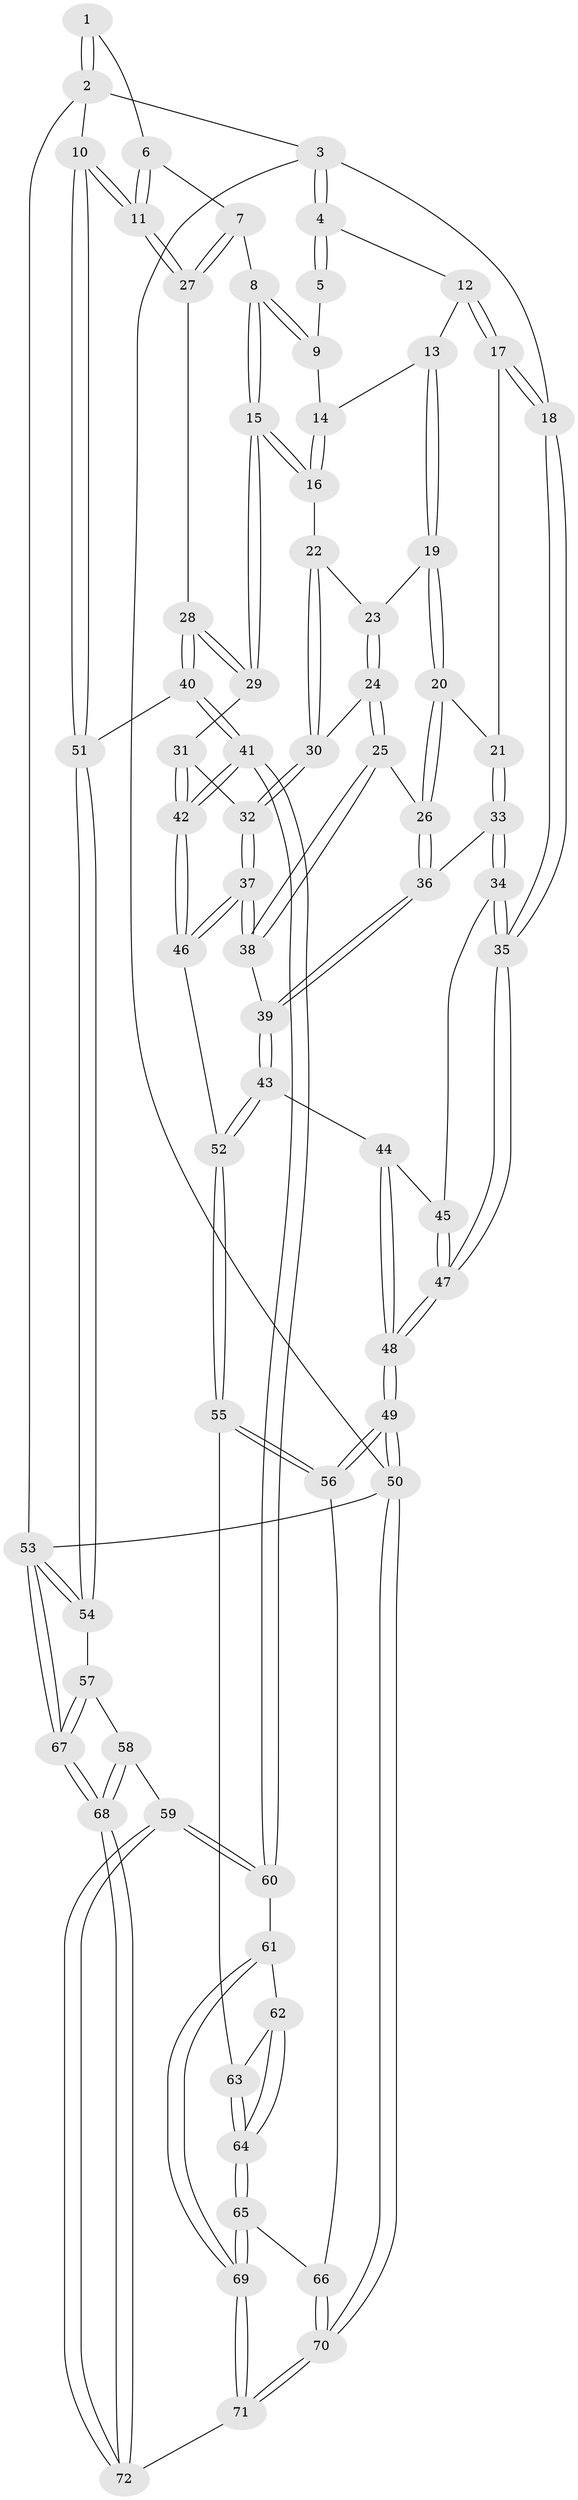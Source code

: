 // coarse degree distribution, {3: 0.21428571428571427, 7: 0.023809523809523808, 5: 0.2857142857142857, 4: 0.35714285714285715, 6: 0.07142857142857142, 2: 0.047619047619047616}
// Generated by graph-tools (version 1.1) at 2025/52/02/27/25 19:52:42]
// undirected, 72 vertices, 177 edges
graph export_dot {
graph [start="1"]
  node [color=gray90,style=filled];
  1 [pos="+0.8570321543463107+0"];
  2 [pos="+1+0"];
  3 [pos="+0+0"];
  4 [pos="+0.13228709070240757+0"];
  5 [pos="+0.6375202589275719+0"];
  6 [pos="+0.8031098989991029+0"];
  7 [pos="+0.7423653085719019+0.1561378527754739"];
  8 [pos="+0.6523559683449992+0.18455140242845144"];
  9 [pos="+0.542023868103906+0.06623707443394984"];
  10 [pos="+1+0.36545083336537354"];
  11 [pos="+0.9676611106353715+0.34016023709229376"];
  12 [pos="+0.20062439228546994+0"];
  13 [pos="+0.3378825571696215+0.12484793329528737"];
  14 [pos="+0.4728105925426304+0.10089976669499569"];
  15 [pos="+0.6118909151483348+0.22974353884528187"];
  16 [pos="+0.5655285529715574+0.22784686902479034"];
  17 [pos="+0.14020152611690503+0.2763359700028862"];
  18 [pos="+0+0"];
  19 [pos="+0.33806062113956725+0.1261597276029015"];
  20 [pos="+0.3088305744995593+0.22006130649970548"];
  21 [pos="+0.1456022926983137+0.2884993023783562"];
  22 [pos="+0.5513936183849381+0.2315249032883251"];
  23 [pos="+0.4197734996453869+0.20249904275162123"];
  24 [pos="+0.45969259360755643+0.32269149952555753"];
  25 [pos="+0.323460962963036+0.3233565169904581"];
  26 [pos="+0.31763868263561834+0.31640534250828845"];
  27 [pos="+0.8872404888531309+0.32720572109880314"];
  28 [pos="+0.7645045238953777+0.39966858855289805"];
  29 [pos="+0.6182338277979148+0.3559946814723284"];
  30 [pos="+0.4654953130002624+0.32723873120850816"];
  31 [pos="+0.614711491100962+0.35877314432546015"];
  32 [pos="+0.49136658111706455+0.3842866888344292"];
  33 [pos="+0.13629928635788893+0.3636559761547785"];
  34 [pos="+0.12929084068420785+0.36894563062388"];
  35 [pos="+0+0.1501246081589181"];
  36 [pos="+0.19016877567684135+0.37479444662527195"];
  37 [pos="+0.41455700505069804+0.5333258958820797"];
  38 [pos="+0.3578110917784768+0.46059724971637533"];
  39 [pos="+0.23834076988181907+0.431057825123972"];
  40 [pos="+0.6901468035884971+0.6258896443533942"];
  41 [pos="+0.609808912798123+0.7254136308713011"];
  42 [pos="+0.582491351800342+0.7005967869158027"];
  43 [pos="+0.17403908917984293+0.5949166679430911"];
  44 [pos="+0.12317109780199158+0.5686678730725573"];
  45 [pos="+0.12461772161110507+0.37824942318865823"];
  46 [pos="+0.42221747234966245+0.5993125335922896"];
  47 [pos="+0+0.5168598014122102"];
  48 [pos="+0+0.6051530429628785"];
  49 [pos="+0+0.7013549895341608"];
  50 [pos="+0+1"];
  51 [pos="+1+0.46761294990556623"];
  52 [pos="+0.24277272354689675+0.6514110098063414"];
  53 [pos="+1+1"];
  54 [pos="+1+0.6330019639148888"];
  55 [pos="+0.2296037209707157+0.686370172258341"];
  56 [pos="+0.17980096294767806+0.7559325429404938"];
  57 [pos="+1+0.6781676846622476"];
  58 [pos="+1+0.7061459364968428"];
  59 [pos="+0.6383057145718202+0.7667642011580841"];
  60 [pos="+0.6106394674942529+0.7280718755982074"];
  61 [pos="+0.40751032897541023+0.8532723657098992"];
  62 [pos="+0.39427398366894423+0.8522628570460098"];
  63 [pos="+0.30551964416659344+0.8100076164975191"];
  64 [pos="+0.2753345946485543+0.8925512348866952"];
  65 [pos="+0.270976306336235+0.8962743451228808"];
  66 [pos="+0.161936656301241+0.8467709089185018"];
  67 [pos="+0.7878491212045754+1"];
  68 [pos="+0.745563641722877+1"];
  69 [pos="+0.32868611851337565+1"];
  70 [pos="+0+1"];
  71 [pos="+0.32843811143774604+1"];
  72 [pos="+0.7351240575063245+1"];
  1 -- 2;
  1 -- 2;
  1 -- 6;
  2 -- 3;
  2 -- 10;
  2 -- 53;
  3 -- 4;
  3 -- 4;
  3 -- 18;
  3 -- 50;
  4 -- 5;
  4 -- 5;
  4 -- 12;
  5 -- 9;
  6 -- 7;
  6 -- 11;
  6 -- 11;
  7 -- 8;
  7 -- 27;
  7 -- 27;
  8 -- 9;
  8 -- 9;
  8 -- 15;
  8 -- 15;
  9 -- 14;
  10 -- 11;
  10 -- 11;
  10 -- 51;
  10 -- 51;
  11 -- 27;
  11 -- 27;
  12 -- 13;
  12 -- 17;
  12 -- 17;
  13 -- 14;
  13 -- 19;
  13 -- 19;
  14 -- 16;
  14 -- 16;
  15 -- 16;
  15 -- 16;
  15 -- 29;
  15 -- 29;
  16 -- 22;
  17 -- 18;
  17 -- 18;
  17 -- 21;
  18 -- 35;
  18 -- 35;
  19 -- 20;
  19 -- 20;
  19 -- 23;
  20 -- 21;
  20 -- 26;
  20 -- 26;
  21 -- 33;
  21 -- 33;
  22 -- 23;
  22 -- 30;
  22 -- 30;
  23 -- 24;
  23 -- 24;
  24 -- 25;
  24 -- 25;
  24 -- 30;
  25 -- 26;
  25 -- 38;
  25 -- 38;
  26 -- 36;
  26 -- 36;
  27 -- 28;
  28 -- 29;
  28 -- 29;
  28 -- 40;
  28 -- 40;
  29 -- 31;
  30 -- 32;
  30 -- 32;
  31 -- 32;
  31 -- 42;
  31 -- 42;
  32 -- 37;
  32 -- 37;
  33 -- 34;
  33 -- 34;
  33 -- 36;
  34 -- 35;
  34 -- 35;
  34 -- 45;
  35 -- 47;
  35 -- 47;
  36 -- 39;
  36 -- 39;
  37 -- 38;
  37 -- 38;
  37 -- 46;
  37 -- 46;
  38 -- 39;
  39 -- 43;
  39 -- 43;
  40 -- 41;
  40 -- 41;
  40 -- 51;
  41 -- 42;
  41 -- 42;
  41 -- 60;
  41 -- 60;
  42 -- 46;
  42 -- 46;
  43 -- 44;
  43 -- 52;
  43 -- 52;
  44 -- 45;
  44 -- 48;
  44 -- 48;
  45 -- 47;
  45 -- 47;
  46 -- 52;
  47 -- 48;
  47 -- 48;
  48 -- 49;
  48 -- 49;
  49 -- 50;
  49 -- 50;
  49 -- 56;
  49 -- 56;
  50 -- 70;
  50 -- 70;
  50 -- 53;
  51 -- 54;
  51 -- 54;
  52 -- 55;
  52 -- 55;
  53 -- 54;
  53 -- 54;
  53 -- 67;
  53 -- 67;
  54 -- 57;
  55 -- 56;
  55 -- 56;
  55 -- 63;
  56 -- 66;
  57 -- 58;
  57 -- 67;
  57 -- 67;
  58 -- 59;
  58 -- 68;
  58 -- 68;
  59 -- 60;
  59 -- 60;
  59 -- 72;
  59 -- 72;
  60 -- 61;
  61 -- 62;
  61 -- 69;
  61 -- 69;
  62 -- 63;
  62 -- 64;
  62 -- 64;
  63 -- 64;
  63 -- 64;
  64 -- 65;
  64 -- 65;
  65 -- 66;
  65 -- 69;
  65 -- 69;
  66 -- 70;
  66 -- 70;
  67 -- 68;
  67 -- 68;
  68 -- 72;
  68 -- 72;
  69 -- 71;
  69 -- 71;
  70 -- 71;
  70 -- 71;
  71 -- 72;
}
